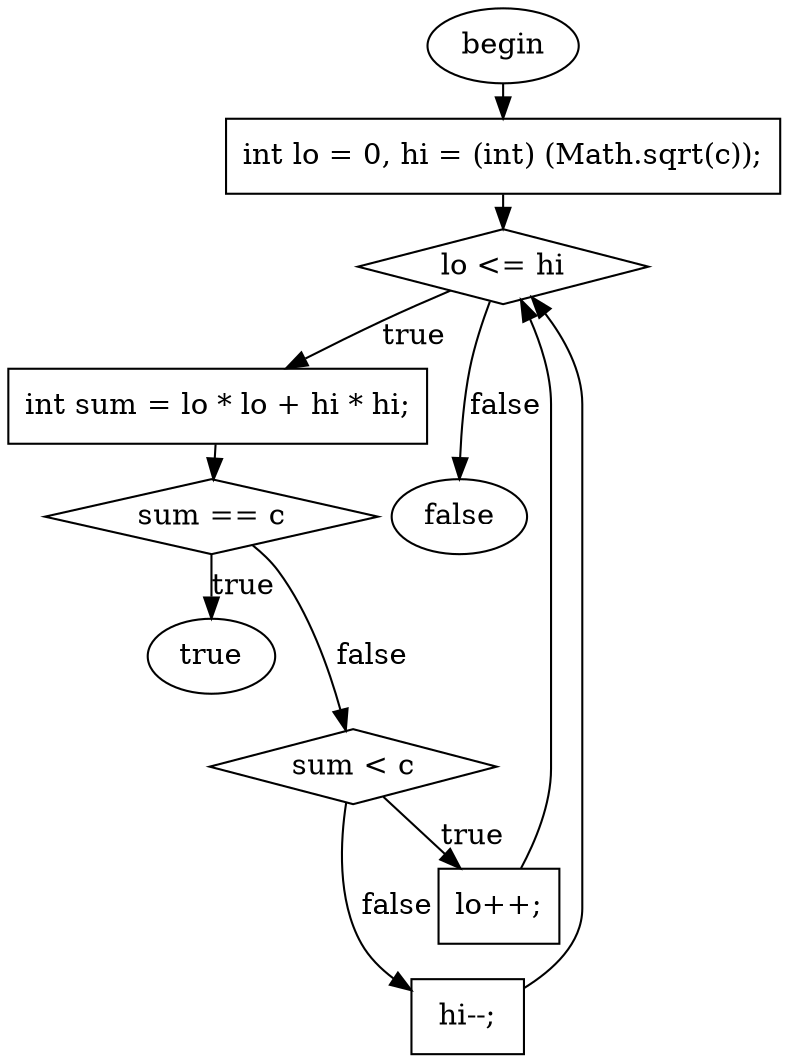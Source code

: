 digraph G{
ranksep = 0.1;
nodesep = 0.1;
F0T0[ shape=ellipse, label="begin", style="filled", fillcolor="white"]
F45T82[ shape=box, label="int lo = 0, hi = (int) (Math.sqrt(c));", style="filled", fillcolor="white"]
F88T268[ shape=diamond, label="lo \<= hi", style="filled", fillcolor="white"]
F113T140[ shape=box, label="int sum = lo * lo + hi * hi;", style="filled", fillcolor="white"]
F148T262[ shape=diamond, label="sum == c", style="filled", fillcolor="white"]
F172T183[ shape=ellipse, label="true", style="filled", fillcolor="white"]
F198T262TelseIf[ shape=diamond, label="sum \< c", style="filled", fillcolor="white"]
F221T225[ shape=box, label="lo++;", style="filled", fillcolor="white"]
F250T254[ shape=box, label="hi--;", style="filled", fillcolor="white"]
F274T286[ shape=ellipse, label="false", style="filled", fillcolor="white"]
F0T0 -> F45T82
F45T82 -> F88T268
F113T140 -> F148T262
F88T268 -> F113T140[label="true", minlen=1]
F148T262 -> F172T183[label="true", minlen=1]
F148T262 -> F198T262TelseIf[label="false", minlen=2]
F198T262TelseIf -> F221T225[label="true", minlen=1]
F198T262TelseIf -> F250T254[label="false", minlen=2]
F221T225 -> F88T268
F250T254 -> F88T268
F88T268 -> F274T286[label="false", minlen=2]
}

